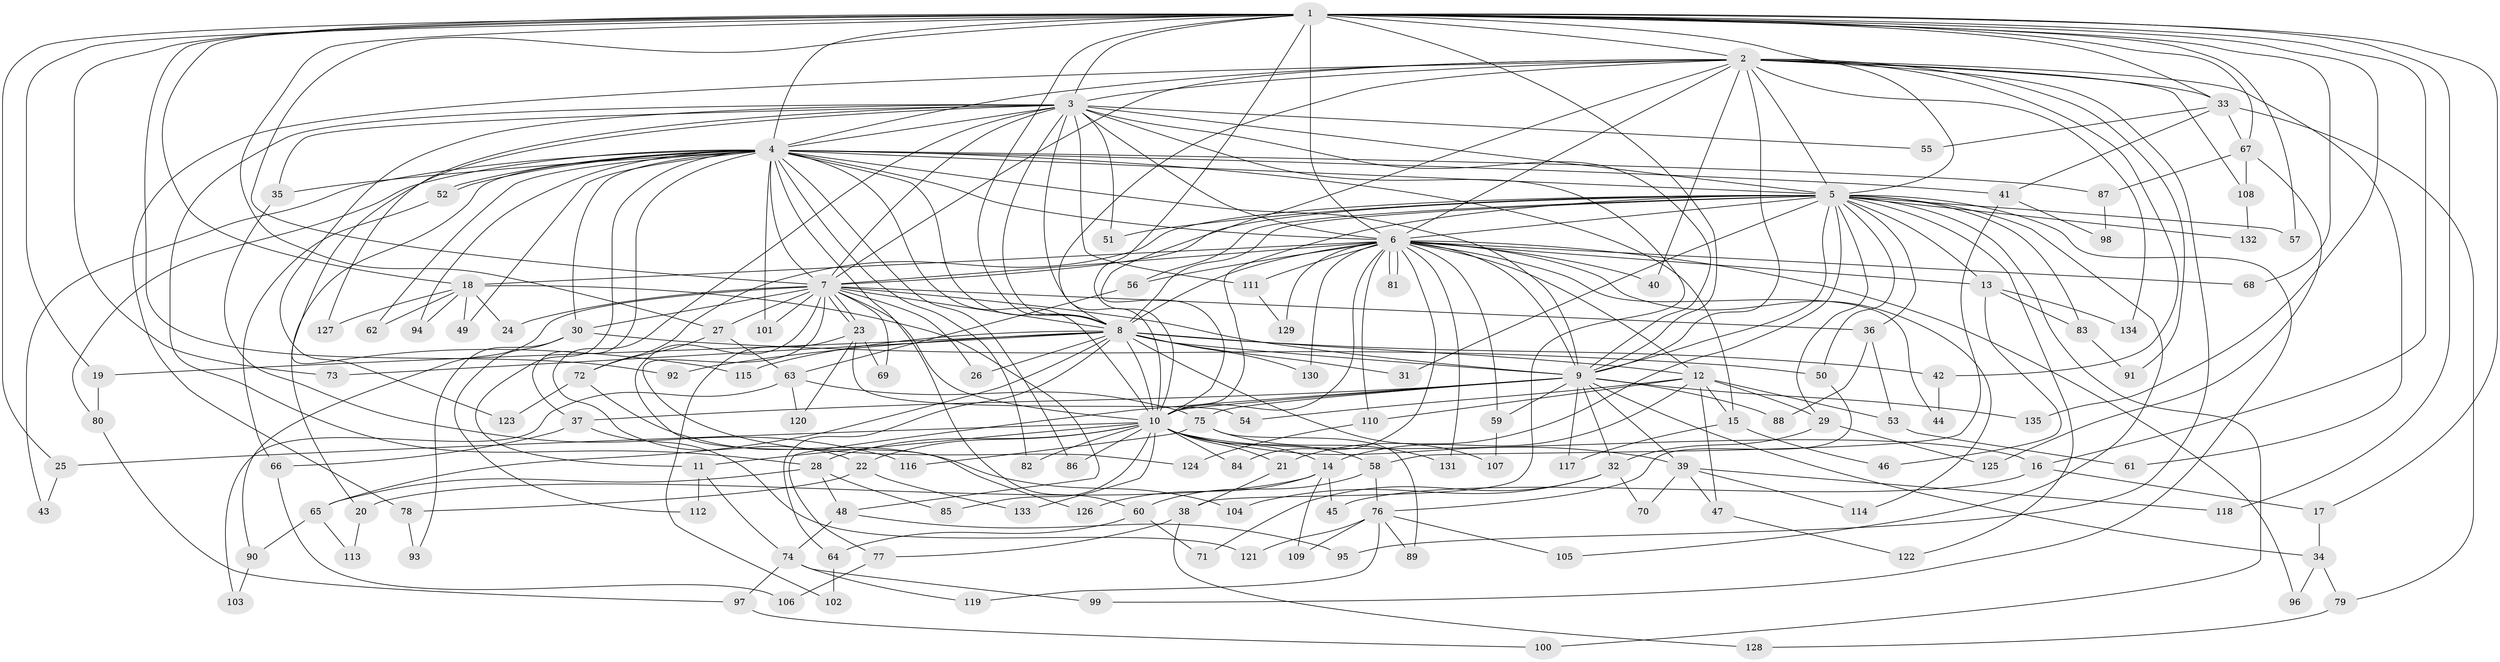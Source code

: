 // coarse degree distribution, {29: 0.009345794392523364, 17: 0.009345794392523364, 27: 0.018691588785046728, 22: 0.009345794392523364, 25: 0.009345794392523364, 19: 0.018691588785046728, 4: 0.09345794392523364, 10: 0.009345794392523364, 5: 0.07476635514018691, 6: 0.04672897196261682, 8: 0.009345794392523364, 3: 0.205607476635514, 2: 0.4766355140186916, 7: 0.009345794392523364}
// Generated by graph-tools (version 1.1) at 2025/41/03/06/25 10:41:40]
// undirected, 135 vertices, 295 edges
graph export_dot {
graph [start="1"]
  node [color=gray90,style=filled];
  1;
  2;
  3;
  4;
  5;
  6;
  7;
  8;
  9;
  10;
  11;
  12;
  13;
  14;
  15;
  16;
  17;
  18;
  19;
  20;
  21;
  22;
  23;
  24;
  25;
  26;
  27;
  28;
  29;
  30;
  31;
  32;
  33;
  34;
  35;
  36;
  37;
  38;
  39;
  40;
  41;
  42;
  43;
  44;
  45;
  46;
  47;
  48;
  49;
  50;
  51;
  52;
  53;
  54;
  55;
  56;
  57;
  58;
  59;
  60;
  61;
  62;
  63;
  64;
  65;
  66;
  67;
  68;
  69;
  70;
  71;
  72;
  73;
  74;
  75;
  76;
  77;
  78;
  79;
  80;
  81;
  82;
  83;
  84;
  85;
  86;
  87;
  88;
  89;
  90;
  91;
  92;
  93;
  94;
  95;
  96;
  97;
  98;
  99;
  100;
  101;
  102;
  103;
  104;
  105;
  106;
  107;
  108;
  109;
  110;
  111;
  112;
  113;
  114;
  115;
  116;
  117;
  118;
  119;
  120;
  121;
  122;
  123;
  124;
  125;
  126;
  127;
  128;
  129;
  130;
  131;
  132;
  133;
  134;
  135;
  1 -- 2;
  1 -- 3;
  1 -- 4;
  1 -- 5;
  1 -- 6;
  1 -- 7;
  1 -- 8;
  1 -- 9;
  1 -- 10;
  1 -- 16;
  1 -- 17;
  1 -- 18;
  1 -- 19;
  1 -- 25;
  1 -- 27;
  1 -- 33;
  1 -- 57;
  1 -- 67;
  1 -- 68;
  1 -- 73;
  1 -- 92;
  1 -- 118;
  1 -- 135;
  2 -- 3;
  2 -- 4;
  2 -- 5;
  2 -- 6;
  2 -- 7;
  2 -- 8;
  2 -- 9;
  2 -- 10;
  2 -- 33;
  2 -- 40;
  2 -- 42;
  2 -- 61;
  2 -- 78;
  2 -- 91;
  2 -- 95;
  2 -- 108;
  2 -- 134;
  3 -- 4;
  3 -- 5;
  3 -- 6;
  3 -- 7;
  3 -- 8;
  3 -- 9;
  3 -- 10;
  3 -- 22;
  3 -- 28;
  3 -- 35;
  3 -- 38;
  3 -- 51;
  3 -- 55;
  3 -- 111;
  3 -- 115;
  3 -- 123;
  3 -- 127;
  4 -- 5;
  4 -- 6;
  4 -- 7;
  4 -- 8;
  4 -- 9;
  4 -- 10;
  4 -- 11;
  4 -- 15;
  4 -- 20;
  4 -- 30;
  4 -- 35;
  4 -- 37;
  4 -- 41;
  4 -- 43;
  4 -- 49;
  4 -- 52;
  4 -- 52;
  4 -- 60;
  4 -- 62;
  4 -- 80;
  4 -- 82;
  4 -- 86;
  4 -- 87;
  4 -- 94;
  4 -- 101;
  5 -- 6;
  5 -- 7;
  5 -- 8;
  5 -- 9;
  5 -- 10;
  5 -- 13;
  5 -- 21;
  5 -- 29;
  5 -- 31;
  5 -- 36;
  5 -- 50;
  5 -- 51;
  5 -- 56;
  5 -- 57;
  5 -- 72;
  5 -- 83;
  5 -- 99;
  5 -- 100;
  5 -- 105;
  5 -- 122;
  5 -- 132;
  6 -- 7;
  6 -- 8;
  6 -- 9;
  6 -- 10;
  6 -- 12;
  6 -- 13;
  6 -- 18;
  6 -- 40;
  6 -- 44;
  6 -- 56;
  6 -- 59;
  6 -- 68;
  6 -- 81;
  6 -- 81;
  6 -- 84;
  6 -- 96;
  6 -- 110;
  6 -- 111;
  6 -- 114;
  6 -- 129;
  6 -- 130;
  6 -- 131;
  7 -- 8;
  7 -- 9;
  7 -- 10;
  7 -- 23;
  7 -- 23;
  7 -- 24;
  7 -- 26;
  7 -- 27;
  7 -- 30;
  7 -- 36;
  7 -- 69;
  7 -- 90;
  7 -- 101;
  7 -- 124;
  7 -- 126;
  8 -- 9;
  8 -- 10;
  8 -- 12;
  8 -- 19;
  8 -- 26;
  8 -- 31;
  8 -- 42;
  8 -- 64;
  8 -- 65;
  8 -- 73;
  8 -- 92;
  8 -- 107;
  8 -- 115;
  8 -- 130;
  9 -- 10;
  9 -- 32;
  9 -- 34;
  9 -- 37;
  9 -- 39;
  9 -- 59;
  9 -- 75;
  9 -- 77;
  9 -- 88;
  9 -- 117;
  9 -- 135;
  10 -- 11;
  10 -- 14;
  10 -- 16;
  10 -- 21;
  10 -- 22;
  10 -- 25;
  10 -- 28;
  10 -- 39;
  10 -- 58;
  10 -- 82;
  10 -- 84;
  10 -- 85;
  10 -- 86;
  10 -- 133;
  11 -- 74;
  11 -- 112;
  12 -- 14;
  12 -- 15;
  12 -- 29;
  12 -- 47;
  12 -- 53;
  12 -- 54;
  12 -- 110;
  13 -- 46;
  13 -- 83;
  13 -- 134;
  14 -- 20;
  14 -- 45;
  14 -- 109;
  14 -- 126;
  15 -- 46;
  15 -- 117;
  16 -- 17;
  16 -- 45;
  17 -- 34;
  18 -- 24;
  18 -- 48;
  18 -- 49;
  18 -- 62;
  18 -- 94;
  18 -- 127;
  19 -- 80;
  20 -- 113;
  21 -- 38;
  22 -- 78;
  22 -- 133;
  23 -- 54;
  23 -- 69;
  23 -- 102;
  23 -- 120;
  25 -- 43;
  27 -- 63;
  27 -- 72;
  28 -- 48;
  28 -- 65;
  28 -- 85;
  29 -- 32;
  29 -- 125;
  30 -- 50;
  30 -- 93;
  30 -- 112;
  32 -- 70;
  32 -- 71;
  32 -- 104;
  33 -- 41;
  33 -- 55;
  33 -- 67;
  33 -- 79;
  34 -- 79;
  34 -- 96;
  35 -- 116;
  36 -- 53;
  36 -- 88;
  37 -- 66;
  37 -- 121;
  38 -- 77;
  38 -- 128;
  39 -- 47;
  39 -- 70;
  39 -- 114;
  39 -- 118;
  41 -- 58;
  41 -- 98;
  42 -- 44;
  47 -- 122;
  48 -- 74;
  48 -- 95;
  50 -- 76;
  52 -- 66;
  53 -- 61;
  56 -- 63;
  58 -- 60;
  58 -- 76;
  59 -- 107;
  60 -- 64;
  60 -- 71;
  63 -- 75;
  63 -- 103;
  63 -- 120;
  64 -- 102;
  65 -- 90;
  65 -- 113;
  66 -- 106;
  67 -- 87;
  67 -- 108;
  67 -- 125;
  72 -- 104;
  72 -- 123;
  74 -- 97;
  74 -- 99;
  74 -- 119;
  75 -- 89;
  75 -- 116;
  75 -- 131;
  76 -- 89;
  76 -- 105;
  76 -- 109;
  76 -- 119;
  76 -- 121;
  77 -- 106;
  78 -- 93;
  79 -- 128;
  80 -- 97;
  83 -- 91;
  87 -- 98;
  90 -- 103;
  97 -- 100;
  108 -- 132;
  110 -- 124;
  111 -- 129;
}
